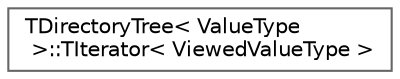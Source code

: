 digraph "Graphical Class Hierarchy"
{
 // INTERACTIVE_SVG=YES
 // LATEX_PDF_SIZE
  bgcolor="transparent";
  edge [fontname=Helvetica,fontsize=10,labelfontname=Helvetica,labelfontsize=10];
  node [fontname=Helvetica,fontsize=10,shape=box,height=0.2,width=0.4];
  rankdir="LR";
  Node0 [id="Node000000",label="TDirectoryTree\< ValueType\l \>::TIterator\< ViewedValueType \>",height=0.2,width=0.4,color="grey40", fillcolor="white", style="filled",URL="$db/dcd/structTDirectoryTree_1_1TIterator.html",tooltip="Iterator used when iterating paths added to the tree, and skipping implied parent directories that we..."];
}

